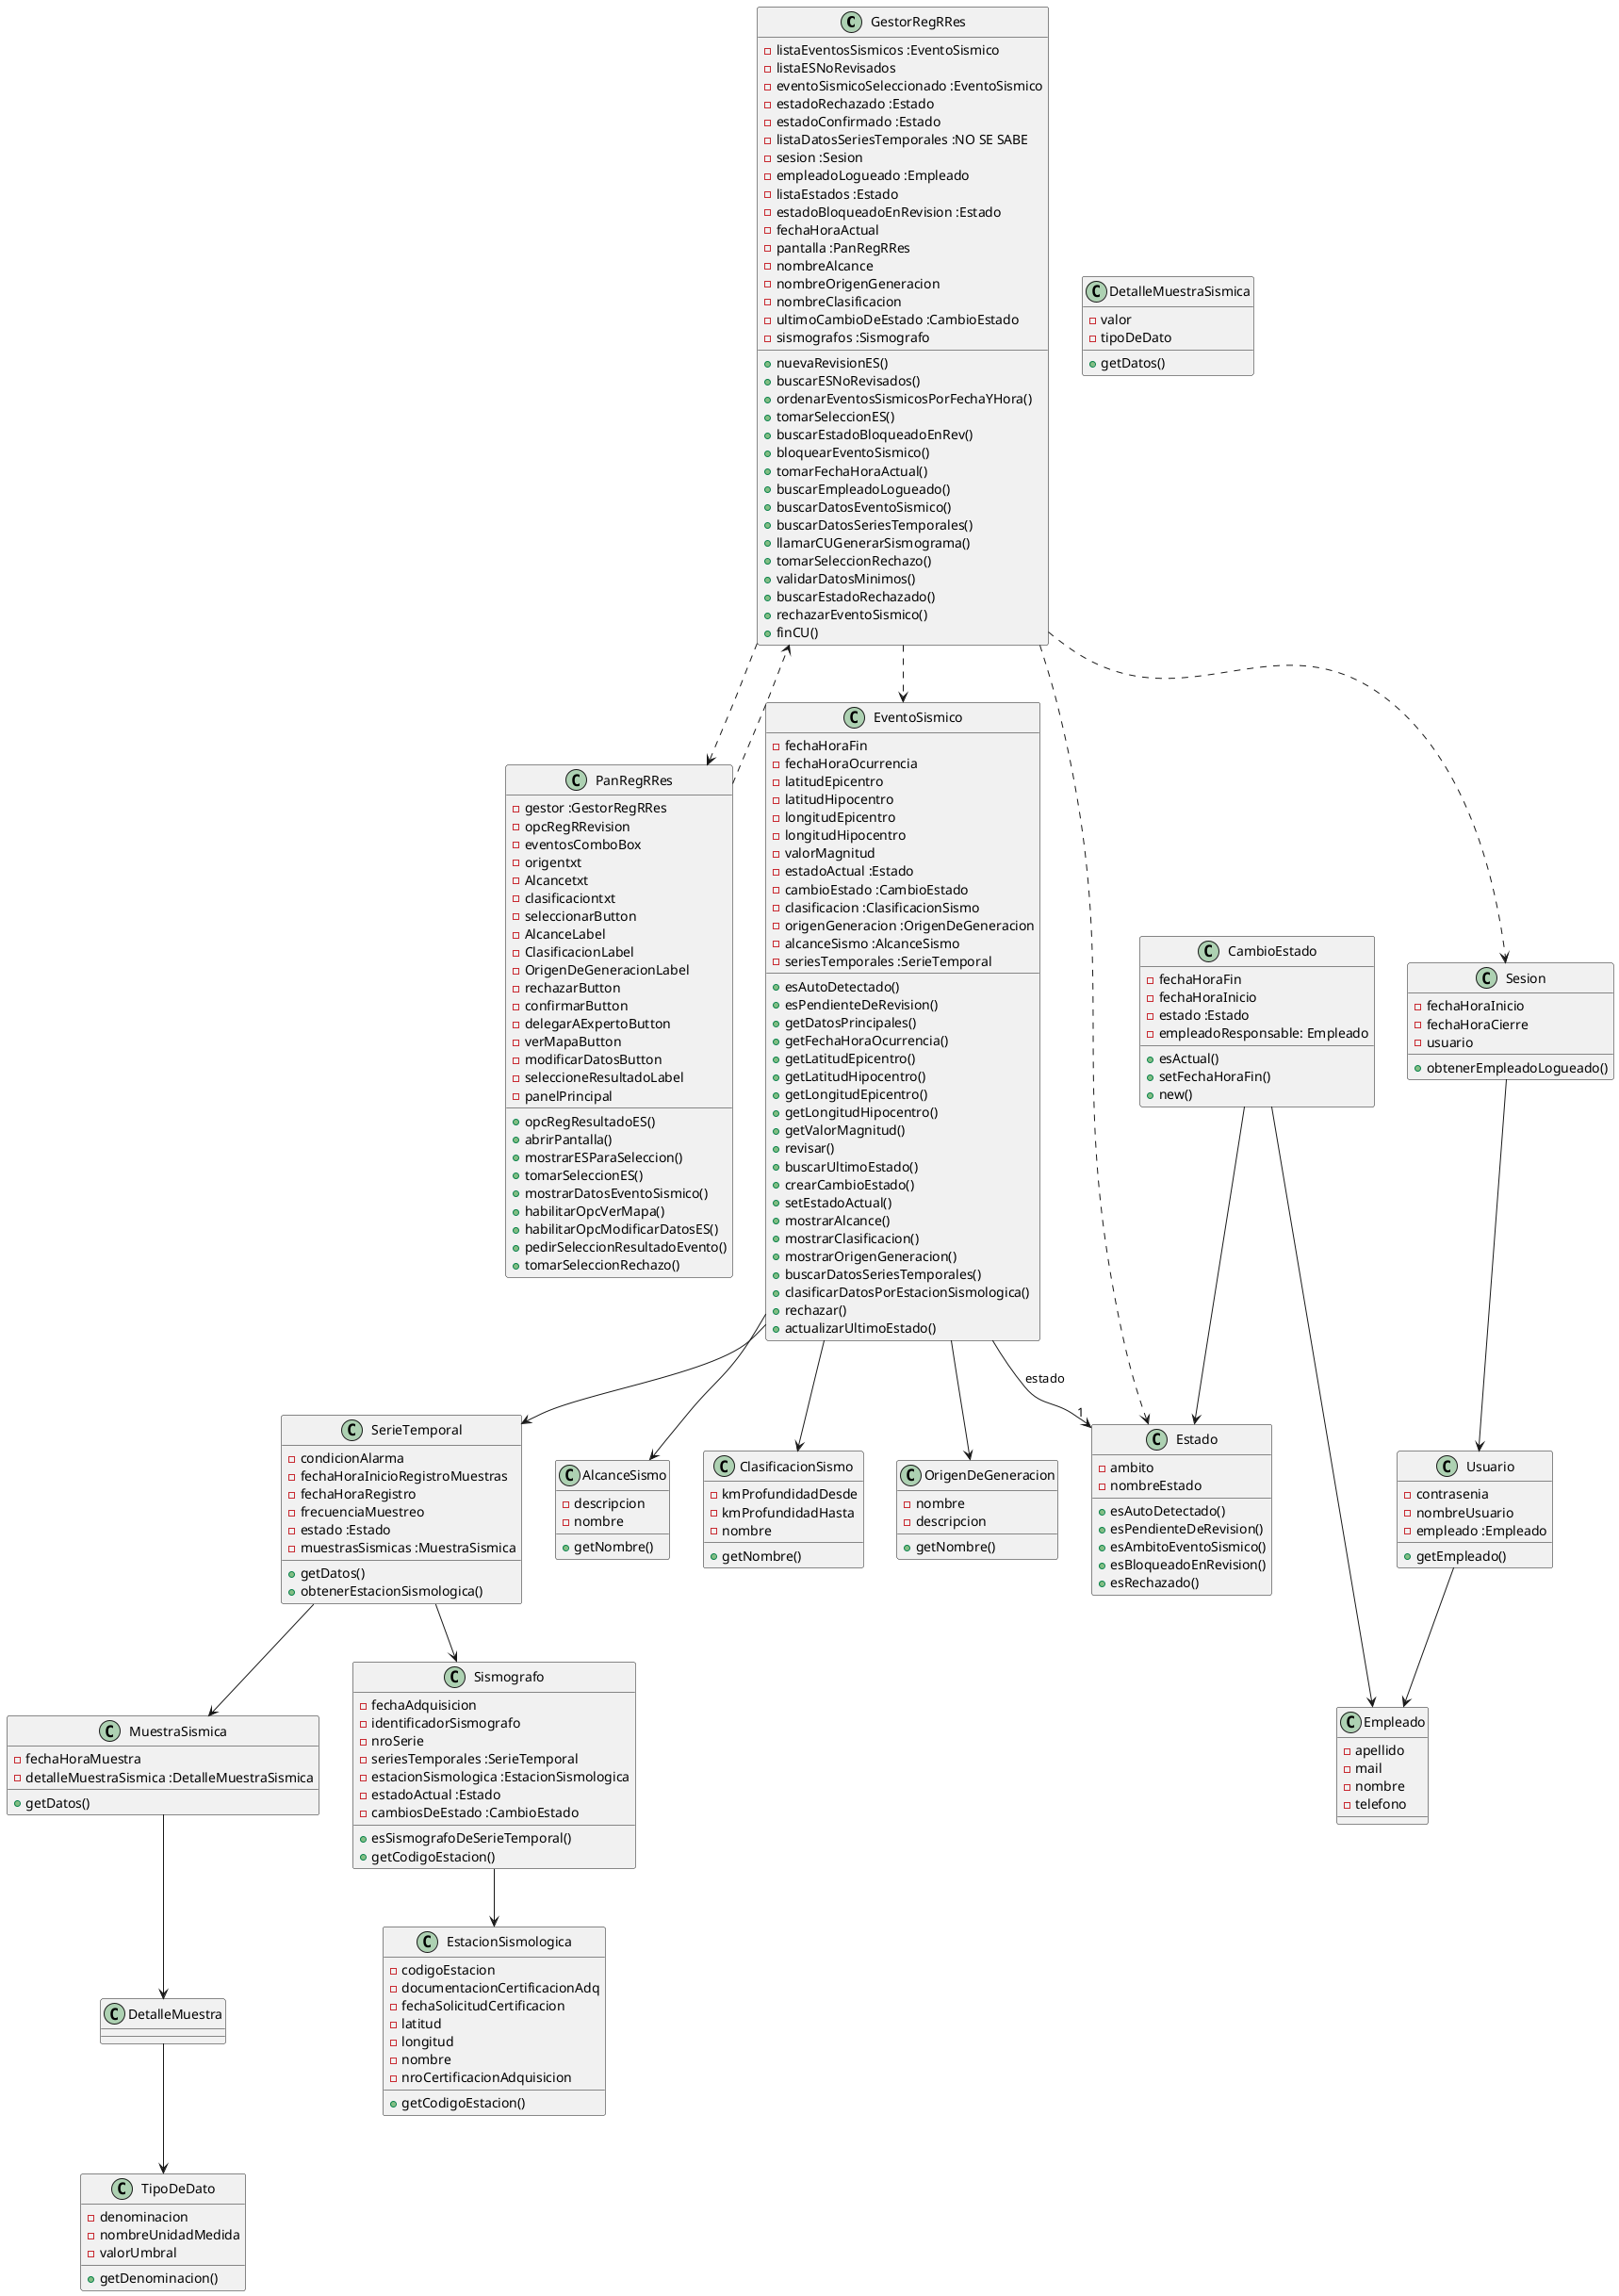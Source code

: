 @startuml vista-estatica

class GestorRegRRes{
    -listaEventosSismicos :EventoSismico
    -listaESNoRevisados
    -eventoSismicoSeleccionado :EventoSismico
    -estadoRechazado :Estado
    -estadoConfirmado :Estado
    -listaDatosSeriesTemporales :NO SE SABE
    -sesion :Sesion
    -empleadoLogueado :Empleado
    -listaEstados :Estado
    -estadoBloqueadoEnRevision :Estado
    -fechaHoraActual
    -pantalla :PanRegRRes
    -nombreAlcance
    -nombreOrigenGeneracion
    -nombreClasificacion
    -ultimoCambioDeEstado :CambioEstado
    -sismografos :Sismografo

    +nuevaRevisionES()
    +buscarESNoRevisados()
    +ordenarEventosSismicosPorFechaYHora()
    +tomarSeleccionES()
    +buscarEstadoBloqueadoEnRev()
    +bloquearEventoSismico()
    +tomarFechaHoraActual()
    +buscarEmpleadoLogueado()
    +buscarDatosEventoSismico()
    +buscarDatosSeriesTemporales()
    +llamarCUGenerarSismograma()
    +tomarSeleccionRechazo()
    +validarDatosMinimos()
    +buscarEstadoRechazado()
    +rechazarEventoSismico()
    +finCU()
}

class PanRegRRes{
    -gestor :GestorRegRRes
    -opcRegRRevision
    -eventosComboBox
    -origentxt
    -Alcancetxt
    -clasificaciontxt
    -seleccionarButton
    -AlcanceLabel
    -ClasificacionLabel
    -OrigenDeGeneracionLabel
    -rechazarButton
    -confirmarButton
    -delegarAExpertoButton
    -verMapaButton
    -modificarDatosButton
    -seleccioneResultadoLabel
    -panelPrincipal

    +opcRegResultadoES()
    +abrirPantalla()
    +mostrarESParaSeleccion()
    +tomarSeleccionES()
    +mostrarDatosEventoSismico()
    +habilitarOpcVerMapa()
    +habilitarOpcModificarDatosES()
    +pedirSeleccionResultadoEvento()
    +tomarSeleccionRechazo()
}

class AlcanceSismo{
    -descripcion
    -nombre

    +getNombre()
}

class CambioEstado{
    -fechaHoraFin
    -fechaHoraInicio
    -estado :Estado
    -empleadoResponsable: Empleado

    +esActual()
    +setFechaHoraFin()
    +new()
}

class ClasificacionSismo{
    -kmProfundidadDesde
    -kmProfundidadHasta
    -nombre

    +getNombre()
}

class DetalleMuestraSismica{
    -valor
    -tipoDeDato

    +getDatos()
}

class Empleado{
    -apellido
    -mail
    -nombre
    -telefono
}

class EstacionSismologica{
    -codigoEstacion
    -documentacionCertificacionAdq
    -fechaSolicitudCertificacion
    -latitud
    -longitud
    -nombre
    -nroCertificacionAdquisicion
    
    +getCodigoEstacion()
}

class Estado{
    -ambito
    -nombreEstado

    +esAutoDetectado()
    +esPendienteDeRevision()
    +esAmbitoEventoSismico()
    +esBloqueadoEnRevision()
    +esRechazado()
}

class EventoSismico{
    -fechaHoraFin
    -fechaHoraOcurrencia
    -latitudEpicentro
    -latitudHipocentro
    -longitudEpicentro
    -longitudHipocentro
    -valorMagnitud
    -estadoActual :Estado
    -cambioEstado :CambioEstado
    -clasificacion :ClasificacionSismo
    -origenGeneracion :OrigenDeGeneracion
    -alcanceSismo :AlcanceSismo
    -seriesTemporales :SerieTemporal

    +esAutoDetectado()
    +esPendienteDeRevision()
    +getDatosPrincipales()
    +getFechaHoraOcurrencia()
    +getLatitudEpicentro()
    +getLatitudHipocentro()
    +getLongitudEpicentro()
    +getLongitudHipocentro()
    +getValorMagnitud()
    +revisar()
    +buscarUltimoEstado()
    +crearCambioEstado()
    +setEstadoActual()
    +mostrarAlcance()
    +mostrarClasificacion()
    +mostrarOrigenGeneracion()
    +buscarDatosSeriesTemporales()
    +clasificarDatosPorEstacionSismologica()
    +rechazar()
    +actualizarUltimoEstado()
}

class MuestraSismica{
    -fechaHoraMuestra
    -detalleMuestraSismica :DetalleMuestraSismica

    +getDatos()
}

class OrigenDeGeneracion{
    -nombre
    -descripcion

    +getNombre()
}

class SerieTemporal{
    -condicionAlarma
    -fechaHoraInicioRegistroMuestras
    -fechaHoraRegistro
    -frecuenciaMuestreo
    -estado :Estado
    -muestrasSismicas :MuestraSismica

    +getDatos()
    +obtenerEstacionSismologica()
}

class Sesion{
    -fechaHoraInicio
    -fechaHoraCierre
    -usuario

    +obtenerEmpleadoLogueado()
}

class Sismografo{
    -fechaAdquisicion
    -identificadorSismografo
    -nroSerie
    -seriesTemporales :SerieTemporal
    -estacionSismologica :EstacionSismologica
    -estadoActual :Estado
    -cambiosDeEstado :CambioEstado

    +esSismografoDeSerieTemporal()
    +getCodigoEstacion()
}

class TipoDeDato{
    -denominacion
    -nombreUnidadMedida
    -valorUmbral

    +getDenominacion()
}

class Usuario{
    -contrasenia
    -nombreUsuario
    -empleado :Empleado

    +getEmpleado()
}

PanRegRRes ..> GestorRegRRes

GestorRegRRes ..> PanRegRRes

GestorRegRRes ..> EventoSismico

GestorRegRRes ..> Estado

GestorRegRRes ..> Sesion

EventoSismico -->"1" Estado:estado

Sesion --> Usuario

Usuario --> Empleado

CambioEstado --> Estado

CambioEstado --> Empleado

EventoSismico --> AlcanceSismo

EventoSismico --> ClasificacionSismo

EventoSismico --> OrigenDeGeneracion

EventoSismico --> SerieTemporal

SerieTemporal --> MuestraSismica

MuestraSismica --> DetalleMuestra

DetalleMuestra --> TipoDeDato

SerieTemporal --> Sismografo

Sismografo --> EstacionSismologica
@enduml